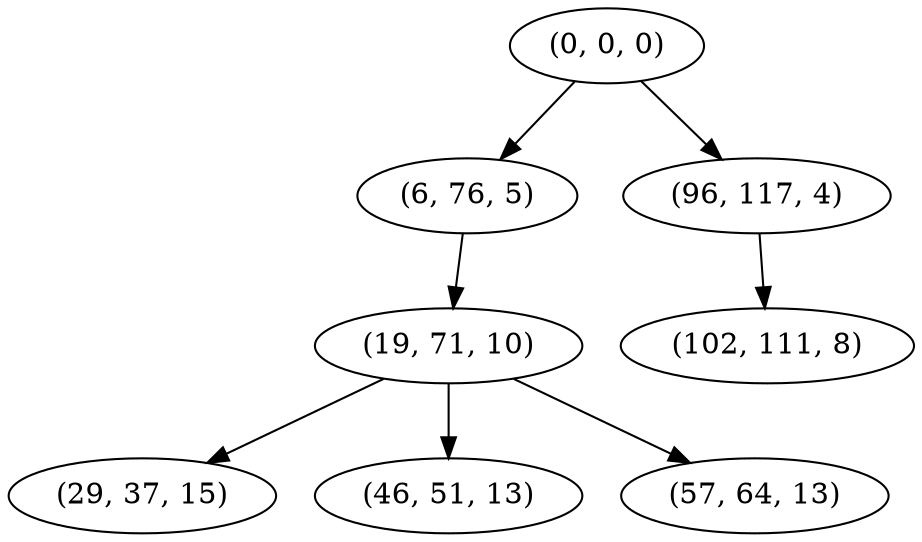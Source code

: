 digraph tree {
    "(0, 0, 0)";
    "(6, 76, 5)";
    "(19, 71, 10)";
    "(29, 37, 15)";
    "(46, 51, 13)";
    "(57, 64, 13)";
    "(96, 117, 4)";
    "(102, 111, 8)";
    "(0, 0, 0)" -> "(6, 76, 5)";
    "(0, 0, 0)" -> "(96, 117, 4)";
    "(6, 76, 5)" -> "(19, 71, 10)";
    "(19, 71, 10)" -> "(29, 37, 15)";
    "(19, 71, 10)" -> "(46, 51, 13)";
    "(19, 71, 10)" -> "(57, 64, 13)";
    "(96, 117, 4)" -> "(102, 111, 8)";
}
